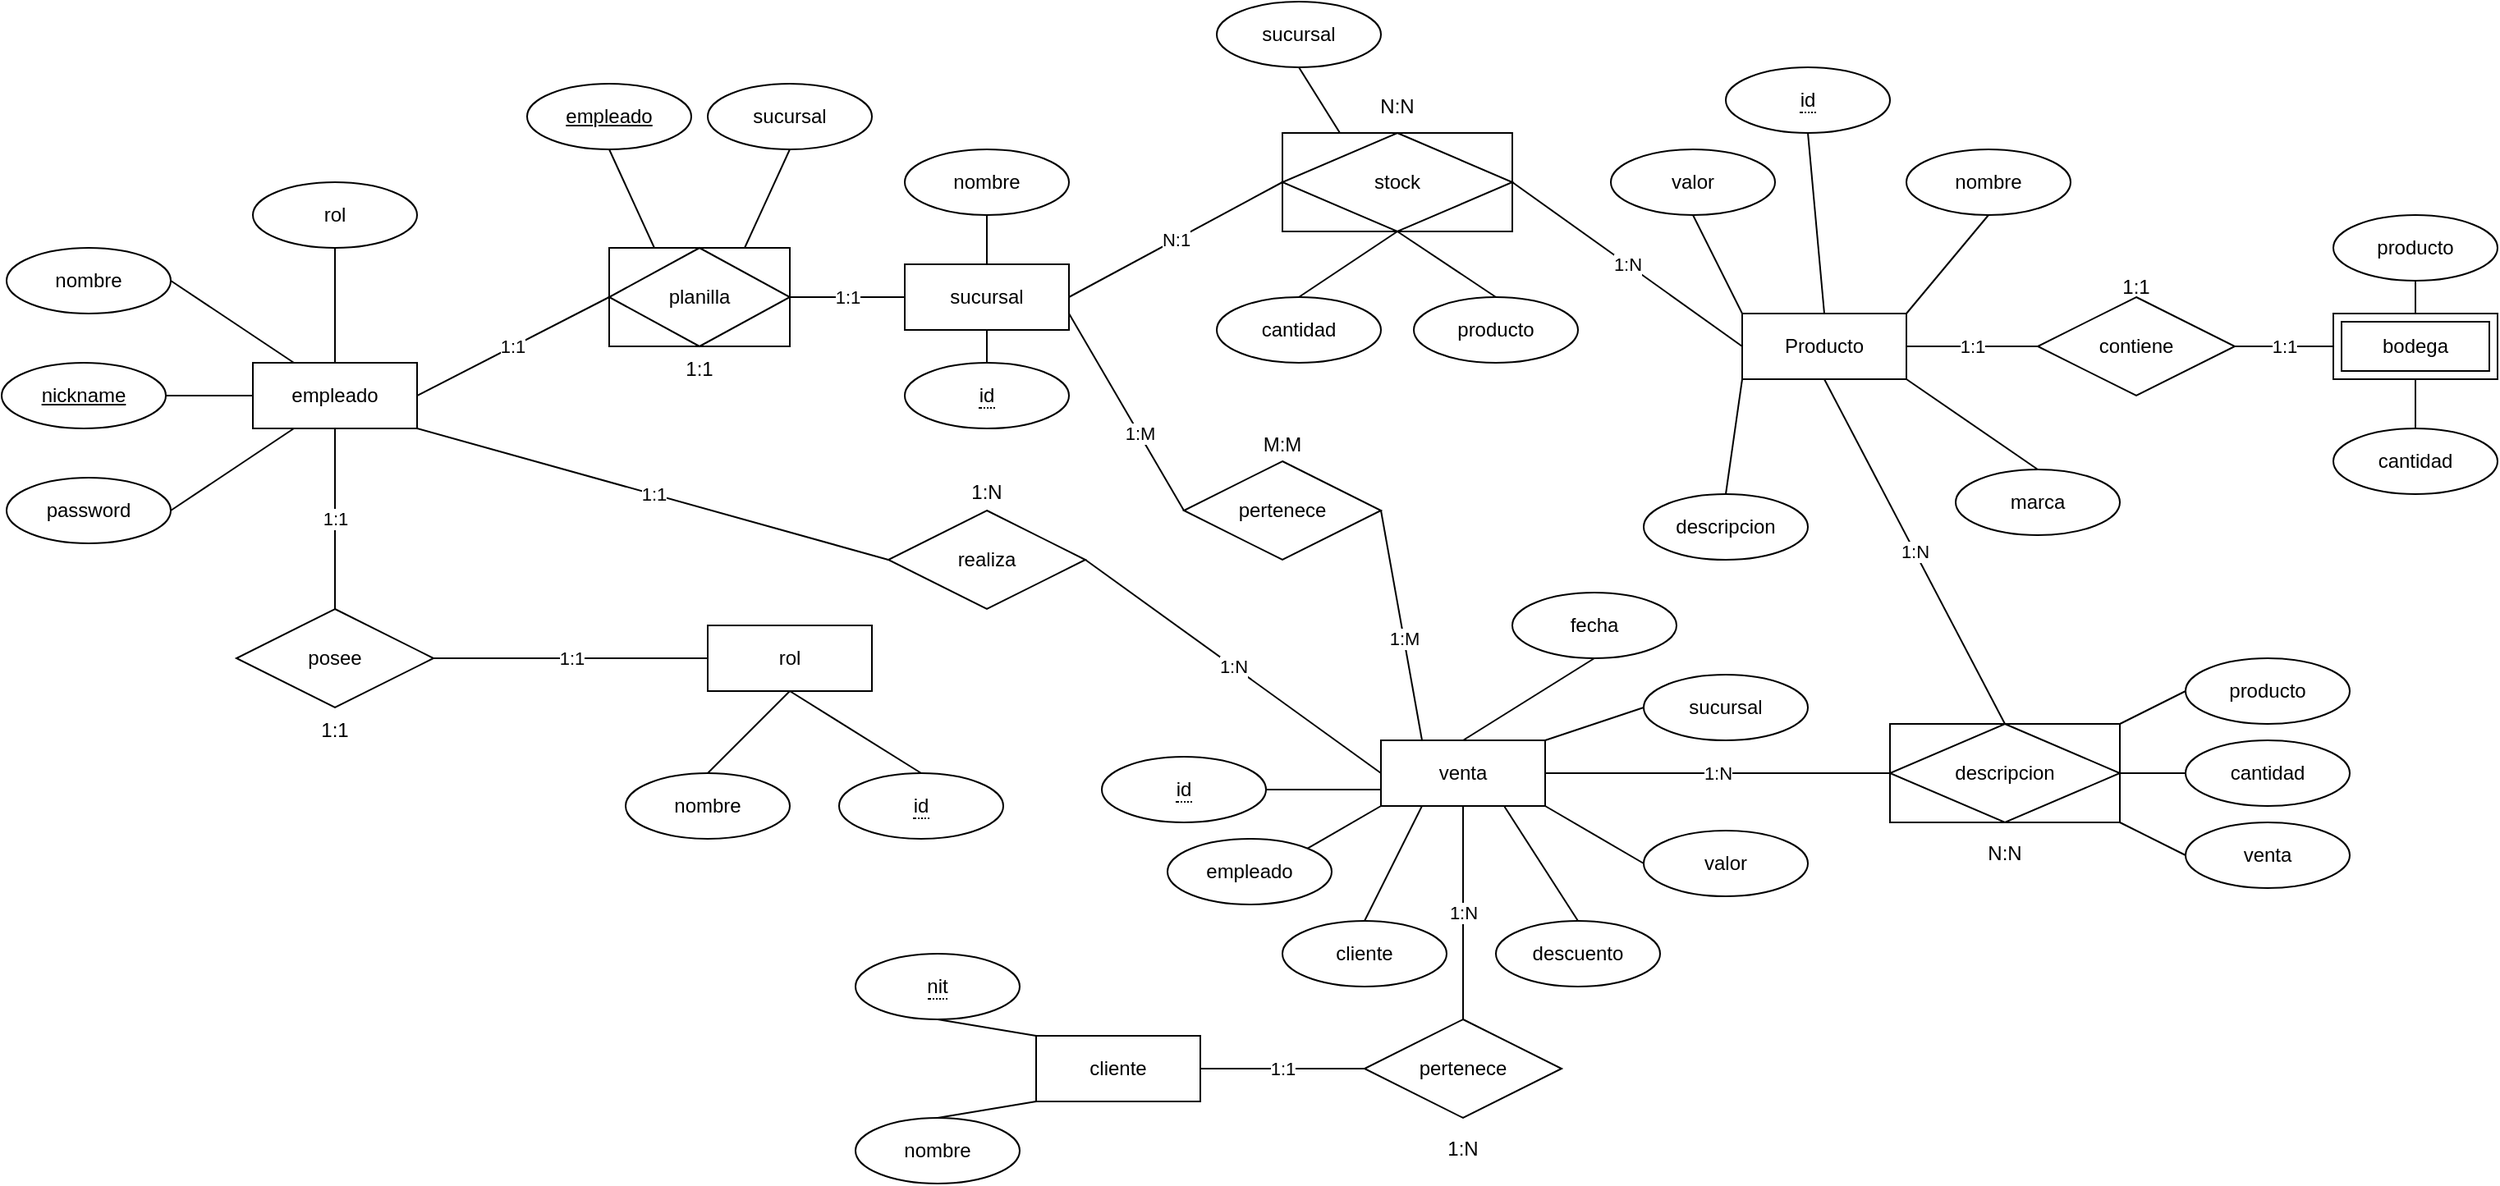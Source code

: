 <mxfile>
    <diagram name="Página-1" id="Fnqt6cFY-0z39e2Vpy3_">
        <mxGraphModel dx="1965" dy="1821" grid="1" gridSize="10" guides="1" tooltips="1" connect="1" arrows="1" fold="1" page="1" pageScale="1" pageWidth="827" pageHeight="1169" math="0" shadow="0">
            <root>
                <mxCell id="0"/>
                <mxCell id="1" parent="0"/>
                <mxCell id="k2nv1DuakvxcrRJSJLX4-17" value="N:1" style="edgeStyle=none;rounded=0;orthogonalLoop=1;jettySize=auto;html=1;exitX=1;exitY=0.5;exitDx=0;exitDy=0;entryX=0;entryY=0.5;entryDx=0;entryDy=0;endArrow=none;endFill=0;" parent="1" source="k2nv1DuakvxcrRJSJLX4-1" target="k2nv1DuakvxcrRJSJLX4-15" edge="1">
                    <mxGeometry relative="1" as="geometry"/>
                </mxCell>
                <mxCell id="diqf533qpP0sOaUMTr-r-8" style="rounded=0;orthogonalLoop=1;jettySize=auto;html=1;exitX=1;exitY=0.75;exitDx=0;exitDy=0;entryX=0;entryY=0.5;entryDx=0;entryDy=0;endArrow=none;endFill=0;" parent="1" source="k2nv1DuakvxcrRJSJLX4-1" target="diqf533qpP0sOaUMTr-r-7" edge="1">
                    <mxGeometry relative="1" as="geometry"/>
                </mxCell>
                <mxCell id="diqf533qpP0sOaUMTr-r-10" value="1:M" style="edgeLabel;html=1;align=center;verticalAlign=middle;resizable=0;points=[];" parent="diqf533qpP0sOaUMTr-r-8" connectable="0" vertex="1">
                    <mxGeometry x="0.21" relative="1" as="geometry">
                        <mxPoint as="offset"/>
                    </mxGeometry>
                </mxCell>
                <mxCell id="k2nv1DuakvxcrRJSJLX4-1" value="sucursal" style="whiteSpace=wrap;html=1;align=center;" parent="1" vertex="1">
                    <mxGeometry x="30" y="130" width="100" height="40" as="geometry"/>
                </mxCell>
                <mxCell id="k2nv1DuakvxcrRJSJLX4-5" style="edgeStyle=none;rounded=0;orthogonalLoop=1;jettySize=auto;html=1;exitX=0.5;exitY=0;exitDx=0;exitDy=0;entryX=0.5;entryY=1;entryDx=0;entryDy=0;endArrow=none;endFill=0;" parent="1" source="k2nv1DuakvxcrRJSJLX4-2" target="k2nv1DuakvxcrRJSJLX4-1" edge="1">
                    <mxGeometry relative="1" as="geometry"/>
                </mxCell>
                <mxCell id="k2nv1DuakvxcrRJSJLX4-2" value="&lt;span style=&quot;border-bottom: 1px dotted&quot;&gt;id&lt;/span&gt;" style="ellipse;whiteSpace=wrap;html=1;align=center;" parent="1" vertex="1">
                    <mxGeometry x="30" y="190" width="100" height="40" as="geometry"/>
                </mxCell>
                <mxCell id="k2nv1DuakvxcrRJSJLX4-4" style="rounded=0;orthogonalLoop=1;jettySize=auto;html=1;exitX=0.5;exitY=1;exitDx=0;exitDy=0;entryX=0.5;entryY=0;entryDx=0;entryDy=0;endArrow=none;endFill=0;" parent="1" source="k2nv1DuakvxcrRJSJLX4-3" target="k2nv1DuakvxcrRJSJLX4-1" edge="1">
                    <mxGeometry relative="1" as="geometry"/>
                </mxCell>
                <mxCell id="k2nv1DuakvxcrRJSJLX4-3" value="nombre" style="ellipse;whiteSpace=wrap;html=1;align=center;" parent="1" vertex="1">
                    <mxGeometry x="30" y="60" width="100" height="40" as="geometry"/>
                </mxCell>
                <mxCell id="k2nv1DuakvxcrRJSJLX4-10" style="edgeStyle=none;rounded=0;orthogonalLoop=1;jettySize=auto;html=1;exitX=1;exitY=0;exitDx=0;exitDy=0;entryX=0.5;entryY=1;entryDx=0;entryDy=0;endArrow=none;endFill=0;" parent="1" source="k2nv1DuakvxcrRJSJLX4-6" target="k2nv1DuakvxcrRJSJLX4-9" edge="1">
                    <mxGeometry relative="1" as="geometry"/>
                </mxCell>
                <mxCell id="k2nv1DuakvxcrRJSJLX4-12" style="edgeStyle=none;rounded=0;orthogonalLoop=1;jettySize=auto;html=1;exitX=1;exitY=1;exitDx=0;exitDy=0;entryX=0.5;entryY=0;entryDx=0;entryDy=0;endArrow=none;endFill=0;" parent="1" source="k2nv1DuakvxcrRJSJLX4-6" target="k2nv1DuakvxcrRJSJLX4-11" edge="1">
                    <mxGeometry relative="1" as="geometry"/>
                </mxCell>
                <mxCell id="k2nv1DuakvxcrRJSJLX4-14" style="edgeStyle=none;rounded=0;orthogonalLoop=1;jettySize=auto;html=1;exitX=0;exitY=0;exitDx=0;exitDy=0;endArrow=none;endFill=0;entryX=0.5;entryY=1;entryDx=0;entryDy=0;" parent="1" source="k2nv1DuakvxcrRJSJLX4-6" target="k2nv1DuakvxcrRJSJLX4-13" edge="1">
                    <mxGeometry relative="1" as="geometry"/>
                </mxCell>
                <mxCell id="k2nv1DuakvxcrRJSJLX4-31" value="1:1" style="edgeStyle=none;rounded=0;orthogonalLoop=1;jettySize=auto;html=1;exitX=1;exitY=0.5;exitDx=0;exitDy=0;entryX=0;entryY=0.5;entryDx=0;entryDy=0;endArrow=none;endFill=0;" parent="1" source="k2nv1DuakvxcrRJSJLX4-6" target="k2nv1DuakvxcrRJSJLX4-30" edge="1">
                    <mxGeometry relative="1" as="geometry"/>
                </mxCell>
                <mxCell id="k2nv1DuakvxcrRJSJLX4-73" value="1:N" style="edgeStyle=none;rounded=0;orthogonalLoop=1;jettySize=auto;html=1;exitX=0.5;exitY=1;exitDx=0;exitDy=0;entryX=0.5;entryY=0;entryDx=0;entryDy=0;endArrow=none;endFill=0;" parent="1" source="k2nv1DuakvxcrRJSJLX4-6" target="k2nv1DuakvxcrRJSJLX4-71" edge="1">
                    <mxGeometry relative="1" as="geometry"/>
                </mxCell>
                <mxCell id="k2nv1DuakvxcrRJSJLX4-6" value="Producto" style="whiteSpace=wrap;html=1;align=center;" parent="1" vertex="1">
                    <mxGeometry x="540" y="160" width="100" height="40" as="geometry"/>
                </mxCell>
                <mxCell id="k2nv1DuakvxcrRJSJLX4-8" style="edgeStyle=none;rounded=0;orthogonalLoop=1;jettySize=auto;html=1;exitX=0.5;exitY=1;exitDx=0;exitDy=0;entryX=0.5;entryY=0;entryDx=0;entryDy=0;endArrow=none;endFill=0;" parent="1" source="k2nv1DuakvxcrRJSJLX4-7" target="k2nv1DuakvxcrRJSJLX4-6" edge="1">
                    <mxGeometry relative="1" as="geometry"/>
                </mxCell>
                <mxCell id="k2nv1DuakvxcrRJSJLX4-7" value="&lt;span style=&quot;border-bottom: 1px dotted&quot;&gt;id&lt;/span&gt;" style="ellipse;whiteSpace=wrap;html=1;align=center;" parent="1" vertex="1">
                    <mxGeometry x="530" y="10" width="100" height="40" as="geometry"/>
                </mxCell>
                <mxCell id="k2nv1DuakvxcrRJSJLX4-9" value="nombre" style="ellipse;whiteSpace=wrap;html=1;align=center;" parent="1" vertex="1">
                    <mxGeometry x="640" y="60" width="100" height="40" as="geometry"/>
                </mxCell>
                <mxCell id="k2nv1DuakvxcrRJSJLX4-11" value="marca" style="ellipse;whiteSpace=wrap;html=1;align=center;" parent="1" vertex="1">
                    <mxGeometry x="670" y="255" width="100" height="40" as="geometry"/>
                </mxCell>
                <mxCell id="k2nv1DuakvxcrRJSJLX4-13" value="valor" style="ellipse;whiteSpace=wrap;html=1;align=center;" parent="1" vertex="1">
                    <mxGeometry x="460" y="60" width="100" height="40" as="geometry"/>
                </mxCell>
                <mxCell id="k2nv1DuakvxcrRJSJLX4-16" value="1:N" style="edgeStyle=none;rounded=0;orthogonalLoop=1;jettySize=auto;html=1;exitX=1;exitY=0.5;exitDx=0;exitDy=0;entryX=0;entryY=0.5;entryDx=0;entryDy=0;endArrow=none;endFill=0;" parent="1" source="k2nv1DuakvxcrRJSJLX4-15" target="k2nv1DuakvxcrRJSJLX4-6" edge="1">
                    <mxGeometry relative="1" as="geometry"/>
                </mxCell>
                <mxCell id="k2nv1DuakvxcrRJSJLX4-21" style="edgeStyle=none;rounded=0;orthogonalLoop=1;jettySize=auto;html=1;exitX=0.25;exitY=0;exitDx=0;exitDy=0;entryX=0.5;entryY=1;entryDx=0;entryDy=0;endArrow=none;endFill=0;" parent="1" source="k2nv1DuakvxcrRJSJLX4-15" target="k2nv1DuakvxcrRJSJLX4-18" edge="1">
                    <mxGeometry relative="1" as="geometry"/>
                </mxCell>
                <mxCell id="k2nv1DuakvxcrRJSJLX4-15" value="stock" style="shape=associativeEntity;whiteSpace=wrap;html=1;align=center;" parent="1" vertex="1">
                    <mxGeometry x="260" y="50" width="140" height="60" as="geometry"/>
                </mxCell>
                <mxCell id="k2nv1DuakvxcrRJSJLX4-18" value="sucursal" style="ellipse;whiteSpace=wrap;html=1;align=center;" parent="1" vertex="1">
                    <mxGeometry x="220" y="-30" width="100" height="40" as="geometry"/>
                </mxCell>
                <mxCell id="k2nv1DuakvxcrRJSJLX4-20" style="edgeStyle=none;rounded=0;orthogonalLoop=1;jettySize=auto;html=1;exitX=0.5;exitY=0;exitDx=0;exitDy=0;entryX=0.5;entryY=1;entryDx=0;entryDy=0;endArrow=none;endFill=0;" parent="1" source="k2nv1DuakvxcrRJSJLX4-19" target="k2nv1DuakvxcrRJSJLX4-15" edge="1">
                    <mxGeometry relative="1" as="geometry"/>
                </mxCell>
                <mxCell id="k2nv1DuakvxcrRJSJLX4-19" value="producto" style="ellipse;whiteSpace=wrap;html=1;align=center;" parent="1" vertex="1">
                    <mxGeometry x="340" y="150" width="100" height="40" as="geometry"/>
                </mxCell>
                <mxCell id="k2nv1DuakvxcrRJSJLX4-23" style="edgeStyle=none;rounded=0;orthogonalLoop=1;jettySize=auto;html=1;exitX=0.5;exitY=0;exitDx=0;exitDy=0;entryX=0.5;entryY=1;entryDx=0;entryDy=0;endArrow=none;endFill=0;" parent="1" source="k2nv1DuakvxcrRJSJLX4-22" target="k2nv1DuakvxcrRJSJLX4-15" edge="1">
                    <mxGeometry relative="1" as="geometry"/>
                </mxCell>
                <mxCell id="k2nv1DuakvxcrRJSJLX4-22" value="cantidad" style="ellipse;whiteSpace=wrap;html=1;align=center;" parent="1" vertex="1">
                    <mxGeometry x="220" y="150" width="100" height="40" as="geometry"/>
                </mxCell>
                <mxCell id="k2nv1DuakvxcrRJSJLX4-25" value="bodega" style="shape=ext;margin=3;double=1;whiteSpace=wrap;html=1;align=center;" parent="1" vertex="1">
                    <mxGeometry x="900" y="160" width="100" height="40" as="geometry"/>
                </mxCell>
                <mxCell id="k2nv1DuakvxcrRJSJLX4-28" style="edgeStyle=none;rounded=0;orthogonalLoop=1;jettySize=auto;html=1;exitX=0.5;exitY=1;exitDx=0;exitDy=0;entryX=0.5;entryY=0;entryDx=0;entryDy=0;endArrow=none;endFill=0;" parent="1" source="k2nv1DuakvxcrRJSJLX4-26" target="k2nv1DuakvxcrRJSJLX4-25" edge="1">
                    <mxGeometry relative="1" as="geometry"/>
                </mxCell>
                <mxCell id="k2nv1DuakvxcrRJSJLX4-26" value="producto" style="ellipse;whiteSpace=wrap;html=1;align=center;" parent="1" vertex="1">
                    <mxGeometry x="900" y="100" width="100" height="40" as="geometry"/>
                </mxCell>
                <mxCell id="k2nv1DuakvxcrRJSJLX4-29" style="edgeStyle=none;rounded=0;orthogonalLoop=1;jettySize=auto;html=1;exitX=0.5;exitY=0;exitDx=0;exitDy=0;entryX=0.5;entryY=1;entryDx=0;entryDy=0;endArrow=none;endFill=0;" parent="1" source="k2nv1DuakvxcrRJSJLX4-27" target="k2nv1DuakvxcrRJSJLX4-25" edge="1">
                    <mxGeometry relative="1" as="geometry"/>
                </mxCell>
                <mxCell id="k2nv1DuakvxcrRJSJLX4-27" value="cantidad" style="ellipse;whiteSpace=wrap;html=1;align=center;" parent="1" vertex="1">
                    <mxGeometry x="900" y="230" width="100" height="40" as="geometry"/>
                </mxCell>
                <mxCell id="k2nv1DuakvxcrRJSJLX4-32" value="1:1" style="edgeStyle=none;rounded=0;orthogonalLoop=1;jettySize=auto;html=1;exitX=1;exitY=0.5;exitDx=0;exitDy=0;entryX=0;entryY=0.5;entryDx=0;entryDy=0;endArrow=none;endFill=0;" parent="1" source="k2nv1DuakvxcrRJSJLX4-30" target="k2nv1DuakvxcrRJSJLX4-25" edge="1">
                    <mxGeometry relative="1" as="geometry"/>
                </mxCell>
                <mxCell id="k2nv1DuakvxcrRJSJLX4-30" value="contiene" style="shape=rhombus;perimeter=rhombusPerimeter;whiteSpace=wrap;html=1;align=center;" parent="1" vertex="1">
                    <mxGeometry x="720" y="150" width="120" height="60" as="geometry"/>
                </mxCell>
                <mxCell id="k2nv1DuakvxcrRJSJLX4-37" style="edgeStyle=none;rounded=0;orthogonalLoop=1;jettySize=auto;html=1;exitX=0;exitY=1;exitDx=0;exitDy=0;entryX=0.5;entryY=0;entryDx=0;entryDy=0;endArrow=none;endFill=0;" parent="1" source="k2nv1DuakvxcrRJSJLX4-33" target="k2nv1DuakvxcrRJSJLX4-36" edge="1">
                    <mxGeometry relative="1" as="geometry"/>
                </mxCell>
                <mxCell id="k2nv1DuakvxcrRJSJLX4-77" value="1:1" style="edgeStyle=none;rounded=0;orthogonalLoop=1;jettySize=auto;html=1;exitX=1;exitY=0.5;exitDx=0;exitDy=0;entryX=0;entryY=0.5;entryDx=0;entryDy=0;endArrow=none;endFill=0;" parent="1" source="k2nv1DuakvxcrRJSJLX4-33" target="k2nv1DuakvxcrRJSJLX4-75" edge="1">
                    <mxGeometry relative="1" as="geometry"/>
                </mxCell>
                <mxCell id="k2nv1DuakvxcrRJSJLX4-33" value="cliente" style="whiteSpace=wrap;html=1;align=center;" parent="1" vertex="1">
                    <mxGeometry x="110" y="600" width="100" height="40" as="geometry"/>
                </mxCell>
                <mxCell id="k2nv1DuakvxcrRJSJLX4-35" style="edgeStyle=none;rounded=0;orthogonalLoop=1;jettySize=auto;html=1;exitX=0.5;exitY=1;exitDx=0;exitDy=0;entryX=0;entryY=0;entryDx=0;entryDy=0;endArrow=none;endFill=0;" parent="1" source="k2nv1DuakvxcrRJSJLX4-34" target="k2nv1DuakvxcrRJSJLX4-33" edge="1">
                    <mxGeometry relative="1" as="geometry"/>
                </mxCell>
                <mxCell id="k2nv1DuakvxcrRJSJLX4-34" value="&lt;span style=&quot;border-bottom: 1px dotted&quot;&gt;nit&lt;/span&gt;" style="ellipse;whiteSpace=wrap;html=1;align=center;" parent="1" vertex="1">
                    <mxGeometry y="550" width="100" height="40" as="geometry"/>
                </mxCell>
                <mxCell id="k2nv1DuakvxcrRJSJLX4-36" value="nombre" style="ellipse;whiteSpace=wrap;html=1;align=center;" parent="1" vertex="1">
                    <mxGeometry y="650" width="100" height="40" as="geometry"/>
                </mxCell>
                <mxCell id="k2nv1DuakvxcrRJSJLX4-46" value="1:1" style="edgeStyle=none;rounded=0;orthogonalLoop=1;jettySize=auto;html=1;exitX=1;exitY=0.5;exitDx=0;exitDy=0;entryX=0;entryY=0.5;entryDx=0;entryDy=0;endArrow=none;endFill=0;" parent="1" source="k2nv1DuakvxcrRJSJLX4-38" target="k2nv1DuakvxcrRJSJLX4-109" edge="1">
                    <mxGeometry relative="1" as="geometry">
                        <mxPoint x="-90" y="210" as="targetPoint"/>
                    </mxGeometry>
                </mxCell>
                <mxCell id="k2nv1DuakvxcrRJSJLX4-50" value="1:1" style="edgeStyle=none;rounded=0;orthogonalLoop=1;jettySize=auto;html=1;exitX=0.5;exitY=1;exitDx=0;exitDy=0;entryX=0.5;entryY=0;entryDx=0;entryDy=0;endArrow=none;endFill=0;" parent="1" source="k2nv1DuakvxcrRJSJLX4-38" target="k2nv1DuakvxcrRJSJLX4-49" edge="1">
                    <mxGeometry relative="1" as="geometry"/>
                </mxCell>
                <mxCell id="k2nv1DuakvxcrRJSJLX4-53" style="edgeStyle=none;rounded=0;orthogonalLoop=1;jettySize=auto;html=1;exitX=0.5;exitY=0;exitDx=0;exitDy=0;entryX=0.5;entryY=1;entryDx=0;entryDy=0;endArrow=none;endFill=0;" parent="1" source="k2nv1DuakvxcrRJSJLX4-38" target="k2nv1DuakvxcrRJSJLX4-52" edge="1">
                    <mxGeometry relative="1" as="geometry"/>
                </mxCell>
                <mxCell id="k2nv1DuakvxcrRJSJLX4-69" value="1:1" style="edgeStyle=none;rounded=0;orthogonalLoop=1;jettySize=auto;html=1;exitX=1;exitY=1;exitDx=0;exitDy=0;entryX=0;entryY=0.5;entryDx=0;entryDy=0;endArrow=none;endFill=0;" parent="1" source="k2nv1DuakvxcrRJSJLX4-38" target="k2nv1DuakvxcrRJSJLX4-68" edge="1">
                    <mxGeometry relative="1" as="geometry"/>
                </mxCell>
                <mxCell id="k2nv1DuakvxcrRJSJLX4-38" value="empleado" style="whiteSpace=wrap;html=1;align=center;" parent="1" vertex="1">
                    <mxGeometry x="-367" y="190" width="100" height="40" as="geometry"/>
                </mxCell>
                <mxCell id="k2nv1DuakvxcrRJSJLX4-47" value="1:1" style="edgeStyle=none;rounded=0;orthogonalLoop=1;jettySize=auto;html=1;exitX=1;exitY=0.5;exitDx=0;exitDy=0;endArrow=none;endFill=0;" parent="1" source="k2nv1DuakvxcrRJSJLX4-109" target="k2nv1DuakvxcrRJSJLX4-1" edge="1">
                    <mxGeometry relative="1" as="geometry">
                        <mxPoint x="30" y="210" as="sourcePoint"/>
                    </mxGeometry>
                </mxCell>
                <mxCell id="k2nv1DuakvxcrRJSJLX4-41" style="edgeStyle=none;rounded=0;orthogonalLoop=1;jettySize=auto;html=1;exitX=1;exitY=0.5;exitDx=0;exitDy=0;entryX=0.25;entryY=0;entryDx=0;entryDy=0;endArrow=none;endFill=0;" parent="1" source="k2nv1DuakvxcrRJSJLX4-40" target="k2nv1DuakvxcrRJSJLX4-38" edge="1">
                    <mxGeometry relative="1" as="geometry"/>
                </mxCell>
                <mxCell id="k2nv1DuakvxcrRJSJLX4-40" value="nombre" style="ellipse;whiteSpace=wrap;html=1;align=center;" parent="1" vertex="1">
                    <mxGeometry x="-517" y="120" width="100" height="40" as="geometry"/>
                </mxCell>
                <mxCell id="k2nv1DuakvxcrRJSJLX4-43" style="edgeStyle=none;rounded=0;orthogonalLoop=1;jettySize=auto;html=1;exitX=1;exitY=0.5;exitDx=0;exitDy=0;entryX=0;entryY=0.5;entryDx=0;entryDy=0;endArrow=none;endFill=0;" parent="1" source="k2nv1DuakvxcrRJSJLX4-42" target="k2nv1DuakvxcrRJSJLX4-38" edge="1">
                    <mxGeometry relative="1" as="geometry"/>
                </mxCell>
                <mxCell id="k2nv1DuakvxcrRJSJLX4-42" value="nickname" style="ellipse;whiteSpace=wrap;html=1;align=center;fontStyle=4;" parent="1" vertex="1">
                    <mxGeometry x="-520" y="190" width="100" height="40" as="geometry"/>
                </mxCell>
                <mxCell id="k2nv1DuakvxcrRJSJLX4-48" value="rol" style="whiteSpace=wrap;html=1;align=center;" parent="1" vertex="1">
                    <mxGeometry x="-90" y="350" width="100" height="40" as="geometry"/>
                </mxCell>
                <mxCell id="k2nv1DuakvxcrRJSJLX4-51" value="1:1" style="edgeStyle=none;rounded=0;orthogonalLoop=1;jettySize=auto;html=1;exitX=1;exitY=0.5;exitDx=0;exitDy=0;entryX=0;entryY=0.5;entryDx=0;entryDy=0;endArrow=none;endFill=0;" parent="1" source="k2nv1DuakvxcrRJSJLX4-49" target="k2nv1DuakvxcrRJSJLX4-48" edge="1">
                    <mxGeometry relative="1" as="geometry"/>
                </mxCell>
                <mxCell id="k2nv1DuakvxcrRJSJLX4-49" value="posee" style="shape=rhombus;perimeter=rhombusPerimeter;whiteSpace=wrap;html=1;align=center;" parent="1" vertex="1">
                    <mxGeometry x="-377" y="340" width="120" height="60" as="geometry"/>
                </mxCell>
                <mxCell id="k2nv1DuakvxcrRJSJLX4-52" value="rol" style="ellipse;whiteSpace=wrap;html=1;align=center;" parent="1" vertex="1">
                    <mxGeometry x="-367" y="80" width="100" height="40" as="geometry"/>
                </mxCell>
                <mxCell id="k2nv1DuakvxcrRJSJLX4-56" style="edgeStyle=none;rounded=0;orthogonalLoop=1;jettySize=auto;html=1;exitX=0.5;exitY=0;exitDx=0;exitDy=0;entryX=0.5;entryY=1;entryDx=0;entryDy=0;endArrow=none;endFill=0;" parent="1" source="k2nv1DuakvxcrRJSJLX4-54" target="k2nv1DuakvxcrRJSJLX4-48" edge="1">
                    <mxGeometry relative="1" as="geometry"/>
                </mxCell>
                <mxCell id="k2nv1DuakvxcrRJSJLX4-54" value="nombre" style="ellipse;whiteSpace=wrap;html=1;align=center;" parent="1" vertex="1">
                    <mxGeometry x="-140" y="440" width="100" height="40" as="geometry"/>
                </mxCell>
                <mxCell id="k2nv1DuakvxcrRJSJLX4-57" style="edgeStyle=none;rounded=0;orthogonalLoop=1;jettySize=auto;html=1;exitX=0.5;exitY=0;exitDx=0;exitDy=0;entryX=0.5;entryY=1;entryDx=0;entryDy=0;endArrow=none;endFill=0;" parent="1" source="k2nv1DuakvxcrRJSJLX4-55" target="k2nv1DuakvxcrRJSJLX4-48" edge="1">
                    <mxGeometry relative="1" as="geometry"/>
                </mxCell>
                <mxCell id="k2nv1DuakvxcrRJSJLX4-55" value="&lt;span style=&quot;border-bottom: 1px dotted&quot;&gt;id&lt;/span&gt;" style="ellipse;whiteSpace=wrap;html=1;align=center;" parent="1" vertex="1">
                    <mxGeometry x="-10" y="440" width="100" height="40" as="geometry"/>
                </mxCell>
                <mxCell id="k2nv1DuakvxcrRJSJLX4-63" style="edgeStyle=none;rounded=0;orthogonalLoop=1;jettySize=auto;html=1;exitX=0;exitY=0.75;exitDx=0;exitDy=0;entryX=1;entryY=0.5;entryDx=0;entryDy=0;endArrow=none;endFill=0;" parent="1" source="k2nv1DuakvxcrRJSJLX4-61" target="k2nv1DuakvxcrRJSJLX4-62" edge="1">
                    <mxGeometry relative="1" as="geometry"/>
                </mxCell>
                <mxCell id="k2nv1DuakvxcrRJSJLX4-65" style="edgeStyle=none;rounded=0;orthogonalLoop=1;jettySize=auto;html=1;exitX=0;exitY=1;exitDx=0;exitDy=0;entryX=1;entryY=0;entryDx=0;entryDy=0;endArrow=none;endFill=0;" parent="1" source="k2nv1DuakvxcrRJSJLX4-61" target="k2nv1DuakvxcrRJSJLX4-64" edge="1">
                    <mxGeometry relative="1" as="geometry"/>
                </mxCell>
                <mxCell id="k2nv1DuakvxcrRJSJLX4-67" style="edgeStyle=none;rounded=0;orthogonalLoop=1;jettySize=auto;html=1;exitX=0.75;exitY=1;exitDx=0;exitDy=0;entryX=0.5;entryY=0;entryDx=0;entryDy=0;endArrow=none;endFill=0;" parent="1" source="k2nv1DuakvxcrRJSJLX4-61" target="k2nv1DuakvxcrRJSJLX4-66" edge="1">
                    <mxGeometry relative="1" as="geometry"/>
                </mxCell>
                <mxCell id="k2nv1DuakvxcrRJSJLX4-72" value="1:N" style="edgeStyle=none;rounded=0;orthogonalLoop=1;jettySize=auto;html=1;exitX=1;exitY=0.5;exitDx=0;exitDy=0;entryX=0;entryY=0.5;entryDx=0;entryDy=0;endArrow=none;endFill=0;" parent="1" source="k2nv1DuakvxcrRJSJLX4-61" target="k2nv1DuakvxcrRJSJLX4-71" edge="1">
                    <mxGeometry relative="1" as="geometry"/>
                </mxCell>
                <mxCell id="k2nv1DuakvxcrRJSJLX4-76" value="1:N" style="edgeStyle=none;rounded=0;orthogonalLoop=1;jettySize=auto;html=1;exitX=0.5;exitY=1;exitDx=0;exitDy=0;entryX=0.5;entryY=0;entryDx=0;entryDy=0;endArrow=none;endFill=0;" parent="1" source="k2nv1DuakvxcrRJSJLX4-61" target="k2nv1DuakvxcrRJSJLX4-75" edge="1">
                    <mxGeometry relative="1" as="geometry"/>
                </mxCell>
                <mxCell id="diqf533qpP0sOaUMTr-r-4" style="rounded=0;orthogonalLoop=1;jettySize=auto;html=1;exitX=1;exitY=0;exitDx=0;exitDy=0;entryX=0;entryY=0.5;entryDx=0;entryDy=0;endArrow=none;endFill=0;" parent="1" source="k2nv1DuakvxcrRJSJLX4-61" target="diqf533qpP0sOaUMTr-r-1" edge="1">
                    <mxGeometry relative="1" as="geometry"/>
                </mxCell>
                <mxCell id="diqf533qpP0sOaUMTr-r-6" style="rounded=0;orthogonalLoop=1;jettySize=auto;html=1;exitX=1;exitY=1;exitDx=0;exitDy=0;entryX=0;entryY=0.5;entryDx=0;entryDy=0;endArrow=none;endFill=0;" parent="1" source="k2nv1DuakvxcrRJSJLX4-61" target="diqf533qpP0sOaUMTr-r-5" edge="1">
                    <mxGeometry relative="1" as="geometry"/>
                </mxCell>
                <mxCell id="k2nv1DuakvxcrRJSJLX4-61" value="venta" style="whiteSpace=wrap;html=1;align=center;" parent="1" vertex="1">
                    <mxGeometry x="320" y="420" width="100" height="40" as="geometry"/>
                </mxCell>
                <mxCell id="k2nv1DuakvxcrRJSJLX4-62" value="&lt;span style=&quot;border-bottom: 1px dotted&quot;&gt;id&lt;br&gt;&lt;/span&gt;" style="ellipse;whiteSpace=wrap;html=1;align=center;" parent="1" vertex="1">
                    <mxGeometry x="150" y="430" width="100" height="40" as="geometry"/>
                </mxCell>
                <mxCell id="k2nv1DuakvxcrRJSJLX4-64" value="empleado" style="ellipse;whiteSpace=wrap;html=1;align=center;" parent="1" vertex="1">
                    <mxGeometry x="190" y="480" width="100" height="40" as="geometry"/>
                </mxCell>
                <mxCell id="k2nv1DuakvxcrRJSJLX4-66" value="descuento" style="ellipse;whiteSpace=wrap;html=1;align=center;" parent="1" vertex="1">
                    <mxGeometry x="390" y="530" width="100" height="40" as="geometry"/>
                </mxCell>
                <mxCell id="k2nv1DuakvxcrRJSJLX4-70" value="1:N" style="edgeStyle=none;rounded=0;orthogonalLoop=1;jettySize=auto;html=1;exitX=1;exitY=0.5;exitDx=0;exitDy=0;entryX=0;entryY=0.5;entryDx=0;entryDy=0;endArrow=none;endFill=0;" parent="1" source="k2nv1DuakvxcrRJSJLX4-68" target="k2nv1DuakvxcrRJSJLX4-61" edge="1">
                    <mxGeometry relative="1" as="geometry"/>
                </mxCell>
                <mxCell id="k2nv1DuakvxcrRJSJLX4-68" value="realiza" style="shape=rhombus;perimeter=rhombusPerimeter;whiteSpace=wrap;html=1;align=center;" parent="1" vertex="1">
                    <mxGeometry x="20" y="280" width="120" height="60" as="geometry"/>
                </mxCell>
                <mxCell id="k2nv1DuakvxcrRJSJLX4-81" style="edgeStyle=none;rounded=0;orthogonalLoop=1;jettySize=auto;html=1;exitX=1;exitY=0;exitDx=0;exitDy=0;entryX=0;entryY=0.5;entryDx=0;entryDy=0;endArrow=none;endFill=0;" parent="1" source="k2nv1DuakvxcrRJSJLX4-71" target="k2nv1DuakvxcrRJSJLX4-79" edge="1">
                    <mxGeometry relative="1" as="geometry"/>
                </mxCell>
                <mxCell id="k2nv1DuakvxcrRJSJLX4-85" style="edgeStyle=none;rounded=0;orthogonalLoop=1;jettySize=auto;html=1;exitX=1;exitY=1;exitDx=0;exitDy=0;entryX=0;entryY=0.5;entryDx=0;entryDy=0;endArrow=none;endFill=0;" parent="1" source="k2nv1DuakvxcrRJSJLX4-71" target="k2nv1DuakvxcrRJSJLX4-84" edge="1">
                    <mxGeometry relative="1" as="geometry"/>
                </mxCell>
                <mxCell id="k2nv1DuakvxcrRJSJLX4-71" value="descripcion" style="shape=associativeEntity;whiteSpace=wrap;html=1;align=center;" parent="1" vertex="1">
                    <mxGeometry x="630" y="410" width="140" height="60" as="geometry"/>
                </mxCell>
                <mxCell id="k2nv1DuakvxcrRJSJLX4-75" value="pertenece" style="shape=rhombus;perimeter=rhombusPerimeter;whiteSpace=wrap;html=1;align=center;" parent="1" vertex="1">
                    <mxGeometry x="310" y="590" width="120" height="60" as="geometry"/>
                </mxCell>
                <mxCell id="k2nv1DuakvxcrRJSJLX4-79" value="producto" style="ellipse;whiteSpace=wrap;html=1;align=center;" parent="1" vertex="1">
                    <mxGeometry x="810" y="370" width="100" height="40" as="geometry"/>
                </mxCell>
                <mxCell id="k2nv1DuakvxcrRJSJLX4-82" style="edgeStyle=none;rounded=0;orthogonalLoop=1;jettySize=auto;html=1;exitX=0;exitY=0.5;exitDx=0;exitDy=0;entryX=1;entryY=0.5;entryDx=0;entryDy=0;endArrow=none;endFill=0;" parent="1" source="k2nv1DuakvxcrRJSJLX4-80" target="k2nv1DuakvxcrRJSJLX4-71" edge="1">
                    <mxGeometry relative="1" as="geometry"/>
                </mxCell>
                <mxCell id="k2nv1DuakvxcrRJSJLX4-80" value="cantidad" style="ellipse;whiteSpace=wrap;html=1;align=center;" parent="1" vertex="1">
                    <mxGeometry x="810" y="420" width="100" height="40" as="geometry"/>
                </mxCell>
                <mxCell id="k2nv1DuakvxcrRJSJLX4-84" value="venta" style="ellipse;whiteSpace=wrap;html=1;align=center;" parent="1" vertex="1">
                    <mxGeometry x="810" y="470" width="100" height="40" as="geometry"/>
                </mxCell>
                <mxCell id="k2nv1DuakvxcrRJSJLX4-92" style="edgeStyle=none;rounded=0;orthogonalLoop=1;jettySize=auto;html=1;exitX=0.5;exitY=0;exitDx=0;exitDy=0;entryX=0;entryY=1;entryDx=0;entryDy=0;endArrow=none;endFill=0;" parent="1" source="k2nv1DuakvxcrRJSJLX4-90" target="k2nv1DuakvxcrRJSJLX4-6" edge="1">
                    <mxGeometry relative="1" as="geometry"/>
                </mxCell>
                <mxCell id="k2nv1DuakvxcrRJSJLX4-90" value="descripcion" style="ellipse;whiteSpace=wrap;html=1;align=center;" parent="1" vertex="1">
                    <mxGeometry x="480" y="270" width="100" height="40" as="geometry"/>
                </mxCell>
                <mxCell id="k2nv1DuakvxcrRJSJLX4-93" value="1:1" style="text;strokeColor=none;fillColor=none;spacingLeft=4;spacingRight=4;overflow=hidden;rotatable=0;points=[[0,0.5],[1,0.5]];portConstraint=eastwest;fontSize=12;align=center;" parent="1" vertex="1">
                    <mxGeometry x="-115" y="180" width="40" height="30" as="geometry"/>
                </mxCell>
                <mxCell id="k2nv1DuakvxcrRJSJLX4-94" value="1:1" style="text;strokeColor=none;fillColor=none;spacingLeft=4;spacingRight=4;overflow=hidden;rotatable=0;points=[[0,0.5],[1,0.5]];portConstraint=eastwest;fontSize=12;align=center;" parent="1" vertex="1">
                    <mxGeometry x="-337" y="400" width="40" height="30" as="geometry"/>
                </mxCell>
                <mxCell id="k2nv1DuakvxcrRJSJLX4-97" value="1:N" style="text;strokeColor=none;fillColor=none;spacingLeft=4;spacingRight=4;overflow=hidden;rotatable=0;points=[[0,0.5],[1,0.5]];portConstraint=eastwest;fontSize=12;align=center;" parent="1" vertex="1">
                    <mxGeometry x="350" y="655" width="40" height="30" as="geometry"/>
                </mxCell>
                <mxCell id="k2nv1DuakvxcrRJSJLX4-98" value="N:N" style="text;strokeColor=none;fillColor=none;spacingLeft=4;spacingRight=4;overflow=hidden;rotatable=0;points=[[0,0.5],[1,0.5]];portConstraint=eastwest;fontSize=12;align=center;" parent="1" vertex="1">
                    <mxGeometry x="680" y="475" width="40" height="30" as="geometry"/>
                </mxCell>
                <mxCell id="k2nv1DuakvxcrRJSJLX4-99" value="1:1" style="text;strokeColor=none;fillColor=none;spacingLeft=4;spacingRight=4;overflow=hidden;rotatable=0;points=[[0,0.5],[1,0.5]];portConstraint=eastwest;fontSize=12;align=center;" parent="1" vertex="1">
                    <mxGeometry x="765" y="130" width="30" height="60" as="geometry"/>
                </mxCell>
                <mxCell id="k2nv1DuakvxcrRJSJLX4-100" value="1:N" style="text;strokeColor=none;fillColor=none;spacingLeft=4;spacingRight=4;overflow=hidden;rotatable=0;points=[[0,0.5],[1,0.5]];portConstraint=eastwest;fontSize=12;align=center;" parent="1" vertex="1">
                    <mxGeometry x="60" y="255" width="40" height="30" as="geometry"/>
                </mxCell>
                <mxCell id="k2nv1DuakvxcrRJSJLX4-101" value="N:N" style="text;strokeColor=none;fillColor=none;spacingLeft=4;spacingRight=4;overflow=hidden;rotatable=0;points=[[0,0.5],[1,0.5]];portConstraint=eastwest;fontSize=12;align=center;" parent="1" vertex="1">
                    <mxGeometry x="310" y="20" width="40" height="30" as="geometry"/>
                </mxCell>
                <mxCell id="k2nv1DuakvxcrRJSJLX4-104" style="edgeStyle=none;rounded=0;orthogonalLoop=1;jettySize=auto;html=1;exitX=1;exitY=0.5;exitDx=0;exitDy=0;entryX=0.25;entryY=1;entryDx=0;entryDy=0;endArrow=none;endFill=0;" parent="1" source="k2nv1DuakvxcrRJSJLX4-103" target="k2nv1DuakvxcrRJSJLX4-38" edge="1">
                    <mxGeometry relative="1" as="geometry"/>
                </mxCell>
                <mxCell id="k2nv1DuakvxcrRJSJLX4-103" value="password" style="ellipse;whiteSpace=wrap;html=1;align=center;" parent="1" vertex="1">
                    <mxGeometry x="-517" y="260" width="100" height="40" as="geometry"/>
                </mxCell>
                <mxCell id="k2nv1DuakvxcrRJSJLX4-106" style="edgeStyle=none;rounded=0;orthogonalLoop=1;jettySize=auto;html=1;exitX=0.5;exitY=1;exitDx=0;exitDy=0;entryX=0.5;entryY=0;entryDx=0;entryDy=0;endArrow=none;endFill=0;" parent="1" source="k2nv1DuakvxcrRJSJLX4-105" target="k2nv1DuakvxcrRJSJLX4-61" edge="1">
                    <mxGeometry relative="1" as="geometry"/>
                </mxCell>
                <mxCell id="k2nv1DuakvxcrRJSJLX4-105" value="fecha" style="ellipse;whiteSpace=wrap;html=1;align=center;" parent="1" vertex="1">
                    <mxGeometry x="400" y="330" width="100" height="40" as="geometry"/>
                </mxCell>
                <mxCell id="k2nv1DuakvxcrRJSJLX4-108" style="edgeStyle=none;rounded=0;orthogonalLoop=1;jettySize=auto;html=1;exitX=0.5;exitY=0;exitDx=0;exitDy=0;entryX=0.25;entryY=1;entryDx=0;entryDy=0;endArrow=none;endFill=0;" parent="1" source="k2nv1DuakvxcrRJSJLX4-107" target="k2nv1DuakvxcrRJSJLX4-61" edge="1">
                    <mxGeometry relative="1" as="geometry"/>
                </mxCell>
                <mxCell id="k2nv1DuakvxcrRJSJLX4-107" value="cliente" style="ellipse;whiteSpace=wrap;html=1;align=center;" parent="1" vertex="1">
                    <mxGeometry x="260" y="530" width="100" height="40" as="geometry"/>
                </mxCell>
                <mxCell id="k2nv1DuakvxcrRJSJLX4-115" style="edgeStyle=none;rounded=0;orthogonalLoop=1;jettySize=auto;html=1;exitX=0.75;exitY=0;exitDx=0;exitDy=0;entryX=0.5;entryY=1;entryDx=0;entryDy=0;endArrow=none;endFill=0;" parent="1" source="k2nv1DuakvxcrRJSJLX4-109" target="k2nv1DuakvxcrRJSJLX4-114" edge="1">
                    <mxGeometry relative="1" as="geometry"/>
                </mxCell>
                <mxCell id="k2nv1DuakvxcrRJSJLX4-109" value="planilla" style="shape=associativeEntity;whiteSpace=wrap;html=1;align=center;" parent="1" vertex="1">
                    <mxGeometry x="-150" y="120" width="110" height="60" as="geometry"/>
                </mxCell>
                <mxCell id="k2nv1DuakvxcrRJSJLX4-113" style="edgeStyle=none;rounded=0;orthogonalLoop=1;jettySize=auto;html=1;exitX=0.5;exitY=1;exitDx=0;exitDy=0;entryX=0.25;entryY=0;entryDx=0;entryDy=0;endArrow=none;endFill=0;" parent="1" source="k2nv1DuakvxcrRJSJLX4-112" target="k2nv1DuakvxcrRJSJLX4-109" edge="1">
                    <mxGeometry relative="1" as="geometry"/>
                </mxCell>
                <mxCell id="k2nv1DuakvxcrRJSJLX4-112" value="&lt;u&gt;empleado&lt;/u&gt;" style="ellipse;whiteSpace=wrap;html=1;align=center;" parent="1" vertex="1">
                    <mxGeometry x="-200" y="20" width="100" height="40" as="geometry"/>
                </mxCell>
                <mxCell id="k2nv1DuakvxcrRJSJLX4-114" value="sucursal" style="ellipse;whiteSpace=wrap;html=1;align=center;" parent="1" vertex="1">
                    <mxGeometry x="-90" y="20" width="100" height="40" as="geometry"/>
                </mxCell>
                <mxCell id="diqf533qpP0sOaUMTr-r-1" value="sucursal" style="ellipse;whiteSpace=wrap;html=1;align=center;" parent="1" vertex="1">
                    <mxGeometry x="480" y="380" width="100" height="40" as="geometry"/>
                </mxCell>
                <mxCell id="diqf533qpP0sOaUMTr-r-5" value="valor" style="ellipse;whiteSpace=wrap;html=1;align=center;" parent="1" vertex="1">
                    <mxGeometry x="480" y="475" width="100" height="40" as="geometry"/>
                </mxCell>
                <mxCell id="diqf533qpP0sOaUMTr-r-9" style="rounded=0;orthogonalLoop=1;jettySize=auto;html=1;exitX=1;exitY=0.5;exitDx=0;exitDy=0;entryX=0.25;entryY=0;entryDx=0;entryDy=0;endArrow=none;endFill=0;" parent="1" source="diqf533qpP0sOaUMTr-r-7" target="k2nv1DuakvxcrRJSJLX4-61" edge="1">
                    <mxGeometry relative="1" as="geometry"/>
                </mxCell>
                <mxCell id="diqf533qpP0sOaUMTr-r-11" value="1:M" style="edgeLabel;html=1;align=center;verticalAlign=middle;resizable=0;points=[];" parent="diqf533qpP0sOaUMTr-r-9" connectable="0" vertex="1">
                    <mxGeometry x="0.107" relative="1" as="geometry">
                        <mxPoint as="offset"/>
                    </mxGeometry>
                </mxCell>
                <mxCell id="diqf533qpP0sOaUMTr-r-7" value="pertenece" style="shape=rhombus;perimeter=rhombusPerimeter;whiteSpace=wrap;html=1;align=center;" parent="1" vertex="1">
                    <mxGeometry x="200" y="250" width="120" height="60" as="geometry"/>
                </mxCell>
                <mxCell id="diqf533qpP0sOaUMTr-r-12" value="M:M" style="text;html=1;strokeColor=none;fillColor=none;align=center;verticalAlign=middle;whiteSpace=wrap;rounded=0;" parent="1" vertex="1">
                    <mxGeometry x="230" y="225" width="60" height="30" as="geometry"/>
                </mxCell>
            </root>
        </mxGraphModel>
    </diagram>
</mxfile>